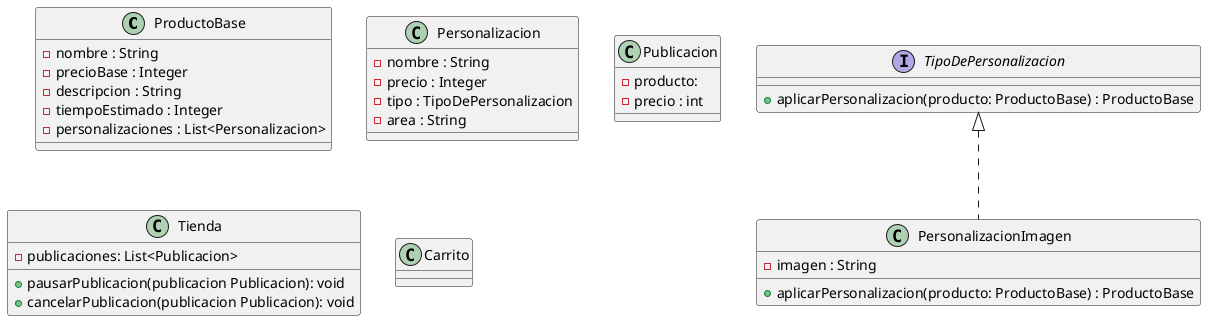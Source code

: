@startuml laLicuadora

class ProductoBase{
    - nombre : String
    - precioBase : Integer
    - descripcion : String
    - tiempoEstimado : Integer
    - personalizaciones : List<Personalizacion>
}

class Personalizacion{
    - nombre : String
    - precio : Integer
    - tipo : TipoDePersonalizacion
    - area : String
}

interface TipoDePersonalizacion{
    + aplicarPersonalizacion(producto: ProductoBase) : ProductoBase
}

class PersonalizacionImagen implements TipoDePersonalizacion{
    - imagen : String
    + aplicarPersonalizacion(producto: ProductoBase) : ProductoBase
}

class Publicacion{
    - producto:
    - precio : int
}

class Tienda{
    - publicaciones: List<Publicacion>
    + pausarPublicacion(publicacion Publicacion): void
    + cancelarPublicacion(publicacion Publicacion): void
}

class Carrito{
    
}

@enduml